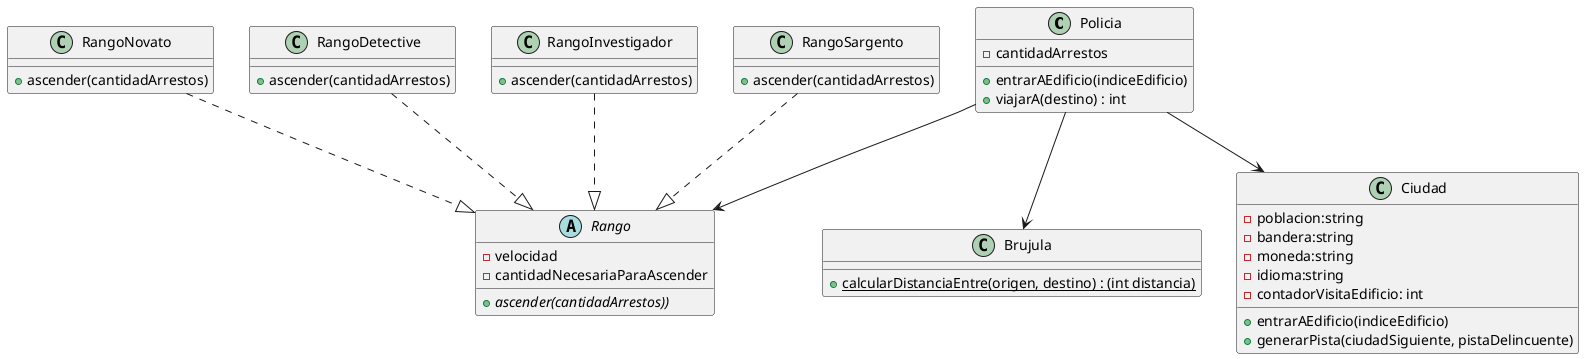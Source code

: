 @startuml
'https://plantuml.com/class-diagram

class Policia{
-cantidadArrestos

+ entrarAEdificio(indiceEdificio)
+ viajarA(destino) : int

}

abstract class Rango{
-velocidad
-cantidadNecesariaParaAscender

+ {abstract} ascender(cantidadArrestos))
}

class RangoNovato{
+ascender(cantidadArrestos)
}

class RangoDetective{
+ascender(cantidadArrestos)
}

class RangoInvestigador{
+ascender(cantidadArrestos)
}

class RangoSargento{
+ascender(cantidadArrestos)
}

class Brujula{

{static} +calcularDistanciaEntre(origen, destino) : (int distancia)
}

class Ciudad{
-poblacion:string
-bandera:string
-moneda:string
-idioma:string
-contadorVisitaEdificio: int

+entrarAEdificio(indiceEdificio)
+generarPista(ciudadSiguiente, pistaDelincuente)
}

Policia --> Ciudad
Policia --> Brujula
Policia --> Rango
RangoNovato ..|> Rango
RangoDetective ..|> Rango
RangoSargento ..|> Rango
RangoInvestigador ..|> Rango



@enduml